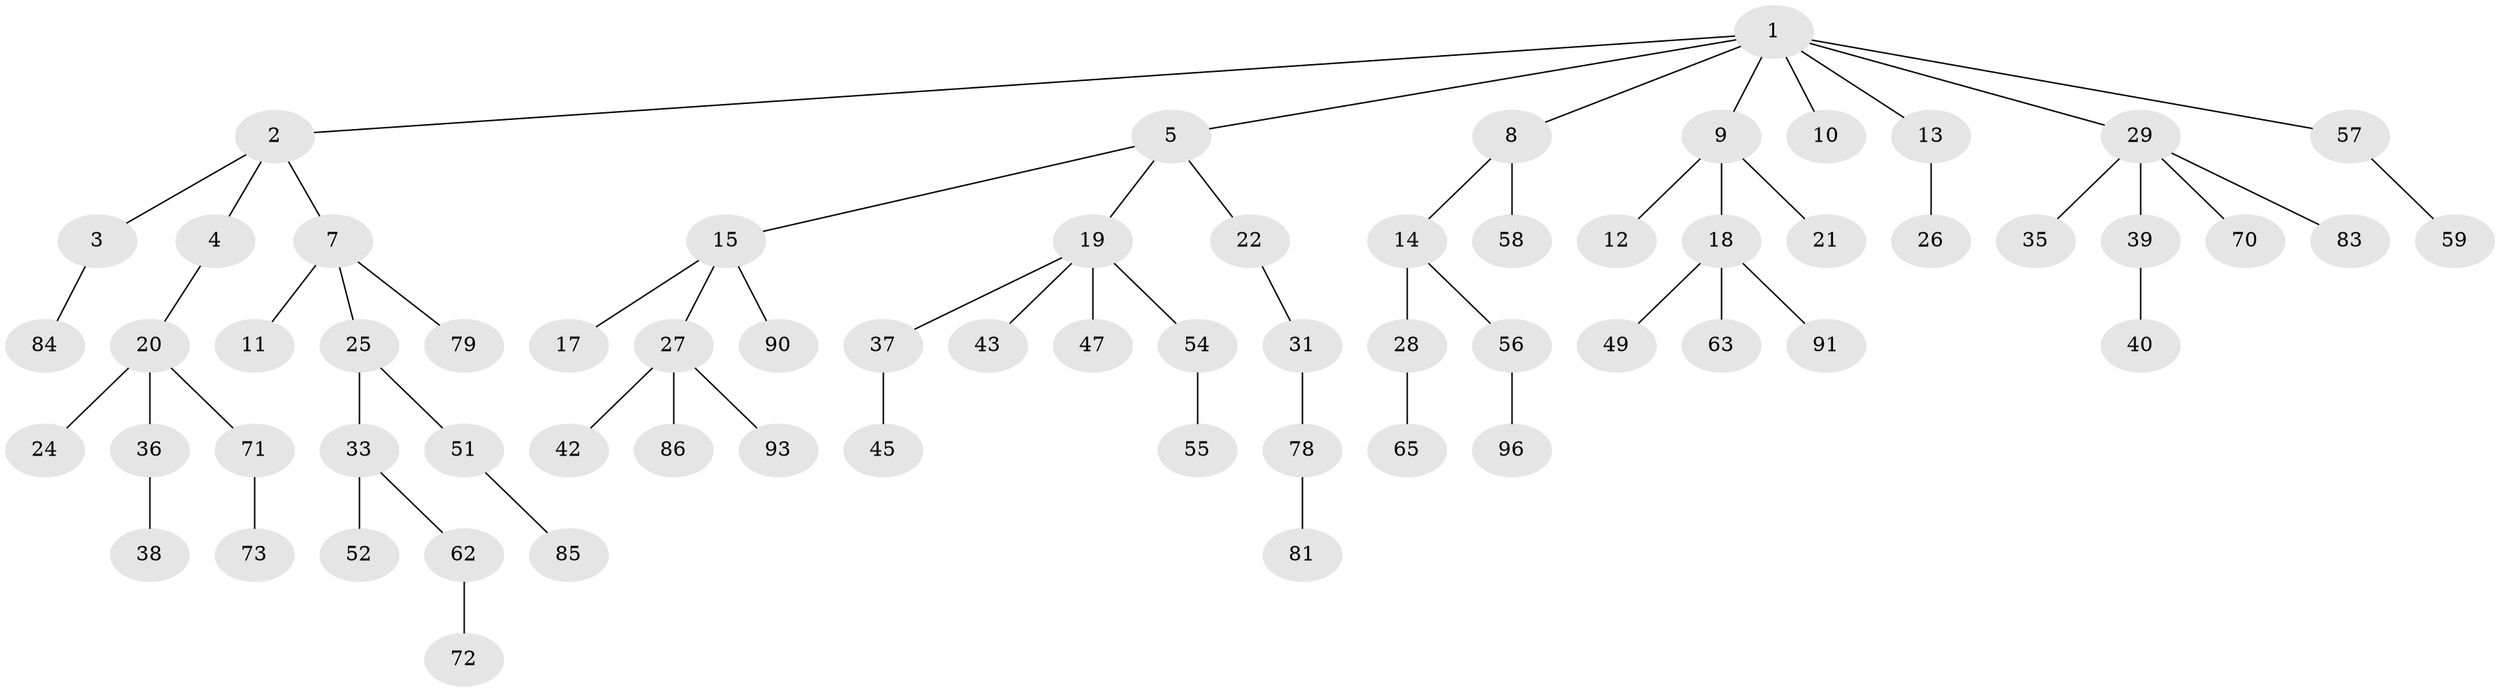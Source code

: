 // original degree distribution, {7: 0.01, 5: 0.04, 3: 0.12, 2: 0.29, 4: 0.06, 1: 0.47, 6: 0.01}
// Generated by graph-tools (version 1.1) at 2025/11/02/21/25 10:11:10]
// undirected, 65 vertices, 64 edges
graph export_dot {
graph [start="1"]
  node [color=gray90,style=filled];
  1 [super="+6"];
  2 [super="+61"];
  3 [super="+75"];
  4;
  5;
  7;
  8;
  9 [super="+32"];
  10 [super="+88"];
  11 [super="+76"];
  12;
  13 [super="+67"];
  14 [super="+46"];
  15 [super="+16"];
  17;
  18 [super="+44"];
  19 [super="+34"];
  20 [super="+41"];
  21;
  22 [super="+23"];
  24;
  25;
  26;
  27 [super="+30"];
  28;
  29 [super="+60"];
  31 [super="+68"];
  33 [super="+77"];
  35 [super="+48"];
  36;
  37;
  38 [super="+50"];
  39;
  40 [super="+82"];
  42 [super="+92"];
  43;
  45 [super="+53"];
  47;
  49;
  51;
  52 [super="+95"];
  54;
  55 [super="+64"];
  56 [super="+98"];
  57 [super="+89"];
  58 [super="+80"];
  59 [super="+87"];
  62 [super="+66"];
  63;
  65 [super="+69"];
  70;
  71;
  72 [super="+74"];
  73 [super="+94"];
  78 [super="+100"];
  79;
  81;
  83;
  84;
  85 [super="+97"];
  86;
  90;
  91;
  93;
  96 [super="+99"];
  1 -- 2;
  1 -- 5;
  1 -- 8;
  1 -- 10;
  1 -- 29;
  1 -- 57;
  1 -- 13;
  1 -- 9;
  2 -- 3;
  2 -- 4;
  2 -- 7;
  3 -- 84;
  4 -- 20;
  5 -- 15;
  5 -- 19;
  5 -- 22;
  7 -- 11;
  7 -- 25;
  7 -- 79;
  8 -- 14;
  8 -- 58;
  9 -- 12;
  9 -- 18;
  9 -- 21;
  13 -- 26;
  14 -- 28;
  14 -- 56;
  15 -- 17;
  15 -- 27;
  15 -- 90;
  18 -- 49;
  18 -- 63;
  18 -- 91;
  19 -- 37;
  19 -- 54;
  19 -- 43;
  19 -- 47;
  20 -- 24;
  20 -- 36;
  20 -- 71;
  22 -- 31;
  25 -- 33;
  25 -- 51;
  27 -- 86;
  27 -- 42;
  27 -- 93;
  28 -- 65;
  29 -- 35;
  29 -- 39;
  29 -- 70;
  29 -- 83;
  31 -- 78;
  33 -- 52;
  33 -- 62;
  36 -- 38;
  37 -- 45;
  39 -- 40;
  51 -- 85;
  54 -- 55;
  56 -- 96;
  57 -- 59;
  62 -- 72;
  71 -- 73;
  78 -- 81;
}
